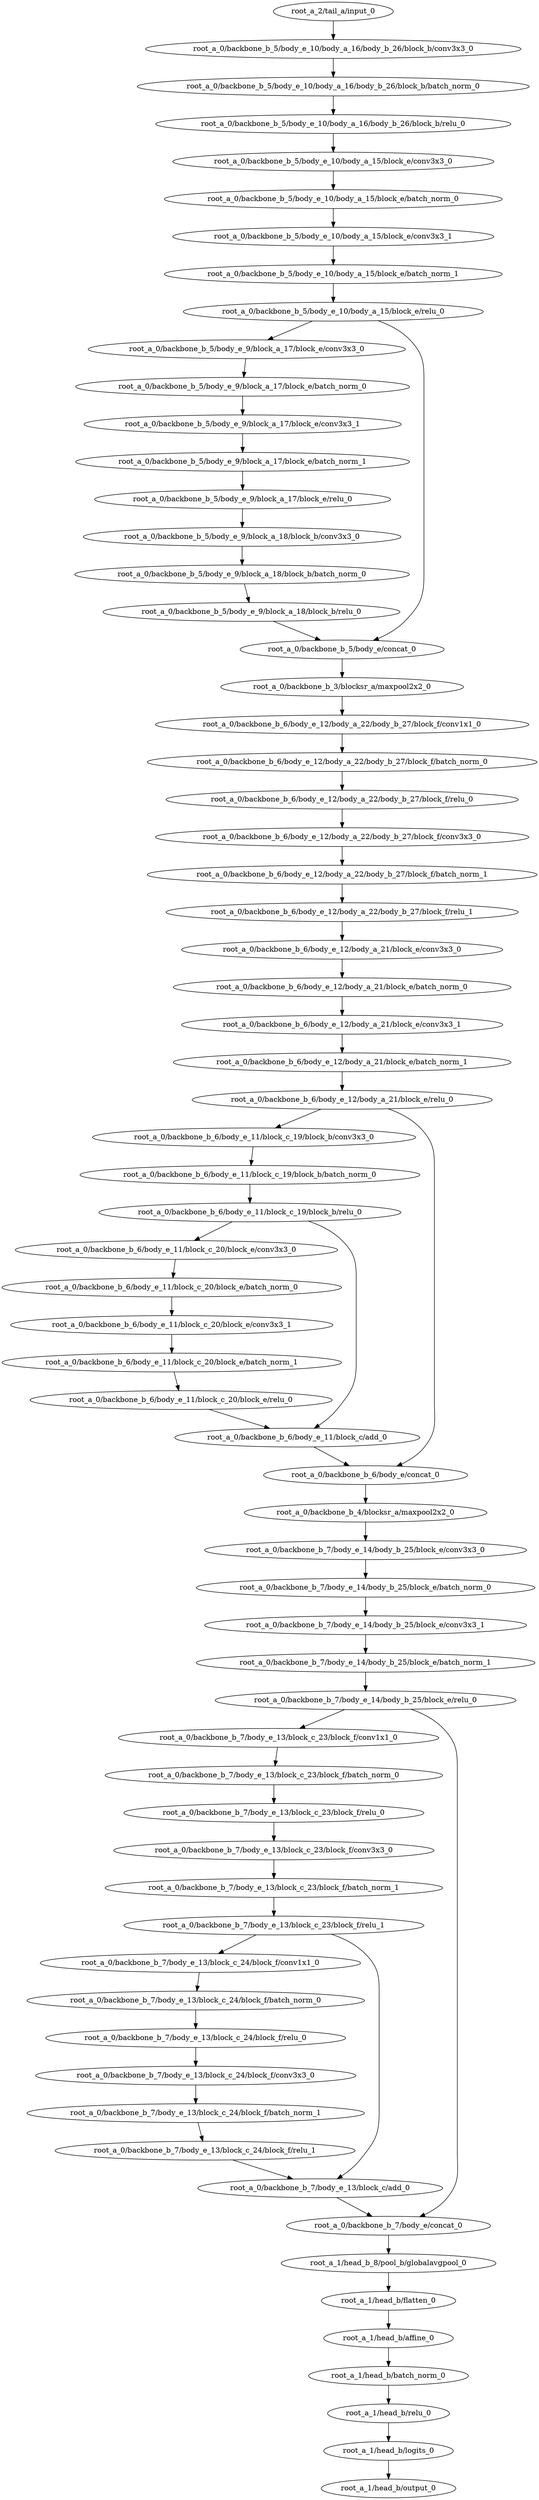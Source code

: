 digraph root_a {
	"root_a_2/tail_a/input_0"
	"root_a_0/backbone_b_5/body_e_10/body_a_16/body_b_26/block_b/conv3x3_0"
	"root_a_0/backbone_b_5/body_e_10/body_a_16/body_b_26/block_b/batch_norm_0"
	"root_a_0/backbone_b_5/body_e_10/body_a_16/body_b_26/block_b/relu_0"
	"root_a_0/backbone_b_5/body_e_10/body_a_15/block_e/conv3x3_0"
	"root_a_0/backbone_b_5/body_e_10/body_a_15/block_e/batch_norm_0"
	"root_a_0/backbone_b_5/body_e_10/body_a_15/block_e/conv3x3_1"
	"root_a_0/backbone_b_5/body_e_10/body_a_15/block_e/batch_norm_1"
	"root_a_0/backbone_b_5/body_e_10/body_a_15/block_e/relu_0"
	"root_a_0/backbone_b_5/body_e_9/block_a_17/block_e/conv3x3_0"
	"root_a_0/backbone_b_5/body_e_9/block_a_17/block_e/batch_norm_0"
	"root_a_0/backbone_b_5/body_e_9/block_a_17/block_e/conv3x3_1"
	"root_a_0/backbone_b_5/body_e_9/block_a_17/block_e/batch_norm_1"
	"root_a_0/backbone_b_5/body_e_9/block_a_17/block_e/relu_0"
	"root_a_0/backbone_b_5/body_e_9/block_a_18/block_b/conv3x3_0"
	"root_a_0/backbone_b_5/body_e_9/block_a_18/block_b/batch_norm_0"
	"root_a_0/backbone_b_5/body_e_9/block_a_18/block_b/relu_0"
	"root_a_0/backbone_b_5/body_e/concat_0"
	"root_a_0/backbone_b_3/blocksr_a/maxpool2x2_0"
	"root_a_0/backbone_b_6/body_e_12/body_a_22/body_b_27/block_f/conv1x1_0"
	"root_a_0/backbone_b_6/body_e_12/body_a_22/body_b_27/block_f/batch_norm_0"
	"root_a_0/backbone_b_6/body_e_12/body_a_22/body_b_27/block_f/relu_0"
	"root_a_0/backbone_b_6/body_e_12/body_a_22/body_b_27/block_f/conv3x3_0"
	"root_a_0/backbone_b_6/body_e_12/body_a_22/body_b_27/block_f/batch_norm_1"
	"root_a_0/backbone_b_6/body_e_12/body_a_22/body_b_27/block_f/relu_1"
	"root_a_0/backbone_b_6/body_e_12/body_a_21/block_e/conv3x3_0"
	"root_a_0/backbone_b_6/body_e_12/body_a_21/block_e/batch_norm_0"
	"root_a_0/backbone_b_6/body_e_12/body_a_21/block_e/conv3x3_1"
	"root_a_0/backbone_b_6/body_e_12/body_a_21/block_e/batch_norm_1"
	"root_a_0/backbone_b_6/body_e_12/body_a_21/block_e/relu_0"
	"root_a_0/backbone_b_6/body_e_11/block_c_19/block_b/conv3x3_0"
	"root_a_0/backbone_b_6/body_e_11/block_c_19/block_b/batch_norm_0"
	"root_a_0/backbone_b_6/body_e_11/block_c_19/block_b/relu_0"
	"root_a_0/backbone_b_6/body_e_11/block_c_20/block_e/conv3x3_0"
	"root_a_0/backbone_b_6/body_e_11/block_c_20/block_e/batch_norm_0"
	"root_a_0/backbone_b_6/body_e_11/block_c_20/block_e/conv3x3_1"
	"root_a_0/backbone_b_6/body_e_11/block_c_20/block_e/batch_norm_1"
	"root_a_0/backbone_b_6/body_e_11/block_c_20/block_e/relu_0"
	"root_a_0/backbone_b_6/body_e_11/block_c/add_0"
	"root_a_0/backbone_b_6/body_e/concat_0"
	"root_a_0/backbone_b_4/blocksr_a/maxpool2x2_0"
	"root_a_0/backbone_b_7/body_e_14/body_b_25/block_e/conv3x3_0"
	"root_a_0/backbone_b_7/body_e_14/body_b_25/block_e/batch_norm_0"
	"root_a_0/backbone_b_7/body_e_14/body_b_25/block_e/conv3x3_1"
	"root_a_0/backbone_b_7/body_e_14/body_b_25/block_e/batch_norm_1"
	"root_a_0/backbone_b_7/body_e_14/body_b_25/block_e/relu_0"
	"root_a_0/backbone_b_7/body_e_13/block_c_23/block_f/conv1x1_0"
	"root_a_0/backbone_b_7/body_e_13/block_c_23/block_f/batch_norm_0"
	"root_a_0/backbone_b_7/body_e_13/block_c_23/block_f/relu_0"
	"root_a_0/backbone_b_7/body_e_13/block_c_23/block_f/conv3x3_0"
	"root_a_0/backbone_b_7/body_e_13/block_c_23/block_f/batch_norm_1"
	"root_a_0/backbone_b_7/body_e_13/block_c_23/block_f/relu_1"
	"root_a_0/backbone_b_7/body_e_13/block_c_24/block_f/conv1x1_0"
	"root_a_0/backbone_b_7/body_e_13/block_c_24/block_f/batch_norm_0"
	"root_a_0/backbone_b_7/body_e_13/block_c_24/block_f/relu_0"
	"root_a_0/backbone_b_7/body_e_13/block_c_24/block_f/conv3x3_0"
	"root_a_0/backbone_b_7/body_e_13/block_c_24/block_f/batch_norm_1"
	"root_a_0/backbone_b_7/body_e_13/block_c_24/block_f/relu_1"
	"root_a_0/backbone_b_7/body_e_13/block_c/add_0"
	"root_a_0/backbone_b_7/body_e/concat_0"
	"root_a_1/head_b_8/pool_b/globalavgpool_0"
	"root_a_1/head_b/flatten_0"
	"root_a_1/head_b/affine_0"
	"root_a_1/head_b/batch_norm_0"
	"root_a_1/head_b/relu_0"
	"root_a_1/head_b/logits_0"
	"root_a_1/head_b/output_0"

	"root_a_2/tail_a/input_0" -> "root_a_0/backbone_b_5/body_e_10/body_a_16/body_b_26/block_b/conv3x3_0"
	"root_a_0/backbone_b_5/body_e_10/body_a_16/body_b_26/block_b/conv3x3_0" -> "root_a_0/backbone_b_5/body_e_10/body_a_16/body_b_26/block_b/batch_norm_0"
	"root_a_0/backbone_b_5/body_e_10/body_a_16/body_b_26/block_b/batch_norm_0" -> "root_a_0/backbone_b_5/body_e_10/body_a_16/body_b_26/block_b/relu_0"
	"root_a_0/backbone_b_5/body_e_10/body_a_16/body_b_26/block_b/relu_0" -> "root_a_0/backbone_b_5/body_e_10/body_a_15/block_e/conv3x3_0"
	"root_a_0/backbone_b_5/body_e_10/body_a_15/block_e/conv3x3_0" -> "root_a_0/backbone_b_5/body_e_10/body_a_15/block_e/batch_norm_0"
	"root_a_0/backbone_b_5/body_e_10/body_a_15/block_e/batch_norm_0" -> "root_a_0/backbone_b_5/body_e_10/body_a_15/block_e/conv3x3_1"
	"root_a_0/backbone_b_5/body_e_10/body_a_15/block_e/conv3x3_1" -> "root_a_0/backbone_b_5/body_e_10/body_a_15/block_e/batch_norm_1"
	"root_a_0/backbone_b_5/body_e_10/body_a_15/block_e/batch_norm_1" -> "root_a_0/backbone_b_5/body_e_10/body_a_15/block_e/relu_0"
	"root_a_0/backbone_b_5/body_e_10/body_a_15/block_e/relu_0" -> "root_a_0/backbone_b_5/body_e_9/block_a_17/block_e/conv3x3_0"
	"root_a_0/backbone_b_5/body_e_9/block_a_17/block_e/conv3x3_0" -> "root_a_0/backbone_b_5/body_e_9/block_a_17/block_e/batch_norm_0"
	"root_a_0/backbone_b_5/body_e_9/block_a_17/block_e/batch_norm_0" -> "root_a_0/backbone_b_5/body_e_9/block_a_17/block_e/conv3x3_1"
	"root_a_0/backbone_b_5/body_e_9/block_a_17/block_e/conv3x3_1" -> "root_a_0/backbone_b_5/body_e_9/block_a_17/block_e/batch_norm_1"
	"root_a_0/backbone_b_5/body_e_9/block_a_17/block_e/batch_norm_1" -> "root_a_0/backbone_b_5/body_e_9/block_a_17/block_e/relu_0"
	"root_a_0/backbone_b_5/body_e_9/block_a_17/block_e/relu_0" -> "root_a_0/backbone_b_5/body_e_9/block_a_18/block_b/conv3x3_0"
	"root_a_0/backbone_b_5/body_e_9/block_a_18/block_b/conv3x3_0" -> "root_a_0/backbone_b_5/body_e_9/block_a_18/block_b/batch_norm_0"
	"root_a_0/backbone_b_5/body_e_9/block_a_18/block_b/batch_norm_0" -> "root_a_0/backbone_b_5/body_e_9/block_a_18/block_b/relu_0"
	"root_a_0/backbone_b_5/body_e_10/body_a_15/block_e/relu_0" -> "root_a_0/backbone_b_5/body_e/concat_0"
	"root_a_0/backbone_b_5/body_e_9/block_a_18/block_b/relu_0" -> "root_a_0/backbone_b_5/body_e/concat_0"
	"root_a_0/backbone_b_5/body_e/concat_0" -> "root_a_0/backbone_b_3/blocksr_a/maxpool2x2_0"
	"root_a_0/backbone_b_3/blocksr_a/maxpool2x2_0" -> "root_a_0/backbone_b_6/body_e_12/body_a_22/body_b_27/block_f/conv1x1_0"
	"root_a_0/backbone_b_6/body_e_12/body_a_22/body_b_27/block_f/conv1x1_0" -> "root_a_0/backbone_b_6/body_e_12/body_a_22/body_b_27/block_f/batch_norm_0"
	"root_a_0/backbone_b_6/body_e_12/body_a_22/body_b_27/block_f/batch_norm_0" -> "root_a_0/backbone_b_6/body_e_12/body_a_22/body_b_27/block_f/relu_0"
	"root_a_0/backbone_b_6/body_e_12/body_a_22/body_b_27/block_f/relu_0" -> "root_a_0/backbone_b_6/body_e_12/body_a_22/body_b_27/block_f/conv3x3_0"
	"root_a_0/backbone_b_6/body_e_12/body_a_22/body_b_27/block_f/conv3x3_0" -> "root_a_0/backbone_b_6/body_e_12/body_a_22/body_b_27/block_f/batch_norm_1"
	"root_a_0/backbone_b_6/body_e_12/body_a_22/body_b_27/block_f/batch_norm_1" -> "root_a_0/backbone_b_6/body_e_12/body_a_22/body_b_27/block_f/relu_1"
	"root_a_0/backbone_b_6/body_e_12/body_a_22/body_b_27/block_f/relu_1" -> "root_a_0/backbone_b_6/body_e_12/body_a_21/block_e/conv3x3_0"
	"root_a_0/backbone_b_6/body_e_12/body_a_21/block_e/conv3x3_0" -> "root_a_0/backbone_b_6/body_e_12/body_a_21/block_e/batch_norm_0"
	"root_a_0/backbone_b_6/body_e_12/body_a_21/block_e/batch_norm_0" -> "root_a_0/backbone_b_6/body_e_12/body_a_21/block_e/conv3x3_1"
	"root_a_0/backbone_b_6/body_e_12/body_a_21/block_e/conv3x3_1" -> "root_a_0/backbone_b_6/body_e_12/body_a_21/block_e/batch_norm_1"
	"root_a_0/backbone_b_6/body_e_12/body_a_21/block_e/batch_norm_1" -> "root_a_0/backbone_b_6/body_e_12/body_a_21/block_e/relu_0"
	"root_a_0/backbone_b_6/body_e_12/body_a_21/block_e/relu_0" -> "root_a_0/backbone_b_6/body_e_11/block_c_19/block_b/conv3x3_0"
	"root_a_0/backbone_b_6/body_e_11/block_c_19/block_b/conv3x3_0" -> "root_a_0/backbone_b_6/body_e_11/block_c_19/block_b/batch_norm_0"
	"root_a_0/backbone_b_6/body_e_11/block_c_19/block_b/batch_norm_0" -> "root_a_0/backbone_b_6/body_e_11/block_c_19/block_b/relu_0"
	"root_a_0/backbone_b_6/body_e_11/block_c_19/block_b/relu_0" -> "root_a_0/backbone_b_6/body_e_11/block_c_20/block_e/conv3x3_0"
	"root_a_0/backbone_b_6/body_e_11/block_c_20/block_e/conv3x3_0" -> "root_a_0/backbone_b_6/body_e_11/block_c_20/block_e/batch_norm_0"
	"root_a_0/backbone_b_6/body_e_11/block_c_20/block_e/batch_norm_0" -> "root_a_0/backbone_b_6/body_e_11/block_c_20/block_e/conv3x3_1"
	"root_a_0/backbone_b_6/body_e_11/block_c_20/block_e/conv3x3_1" -> "root_a_0/backbone_b_6/body_e_11/block_c_20/block_e/batch_norm_1"
	"root_a_0/backbone_b_6/body_e_11/block_c_20/block_e/batch_norm_1" -> "root_a_0/backbone_b_6/body_e_11/block_c_20/block_e/relu_0"
	"root_a_0/backbone_b_6/body_e_11/block_c_20/block_e/relu_0" -> "root_a_0/backbone_b_6/body_e_11/block_c/add_0"
	"root_a_0/backbone_b_6/body_e_11/block_c_19/block_b/relu_0" -> "root_a_0/backbone_b_6/body_e_11/block_c/add_0"
	"root_a_0/backbone_b_6/body_e_11/block_c/add_0" -> "root_a_0/backbone_b_6/body_e/concat_0"
	"root_a_0/backbone_b_6/body_e_12/body_a_21/block_e/relu_0" -> "root_a_0/backbone_b_6/body_e/concat_0"
	"root_a_0/backbone_b_6/body_e/concat_0" -> "root_a_0/backbone_b_4/blocksr_a/maxpool2x2_0"
	"root_a_0/backbone_b_4/blocksr_a/maxpool2x2_0" -> "root_a_0/backbone_b_7/body_e_14/body_b_25/block_e/conv3x3_0"
	"root_a_0/backbone_b_7/body_e_14/body_b_25/block_e/conv3x3_0" -> "root_a_0/backbone_b_7/body_e_14/body_b_25/block_e/batch_norm_0"
	"root_a_0/backbone_b_7/body_e_14/body_b_25/block_e/batch_norm_0" -> "root_a_0/backbone_b_7/body_e_14/body_b_25/block_e/conv3x3_1"
	"root_a_0/backbone_b_7/body_e_14/body_b_25/block_e/conv3x3_1" -> "root_a_0/backbone_b_7/body_e_14/body_b_25/block_e/batch_norm_1"
	"root_a_0/backbone_b_7/body_e_14/body_b_25/block_e/batch_norm_1" -> "root_a_0/backbone_b_7/body_e_14/body_b_25/block_e/relu_0"
	"root_a_0/backbone_b_7/body_e_14/body_b_25/block_e/relu_0" -> "root_a_0/backbone_b_7/body_e_13/block_c_23/block_f/conv1x1_0"
	"root_a_0/backbone_b_7/body_e_13/block_c_23/block_f/conv1x1_0" -> "root_a_0/backbone_b_7/body_e_13/block_c_23/block_f/batch_norm_0"
	"root_a_0/backbone_b_7/body_e_13/block_c_23/block_f/batch_norm_0" -> "root_a_0/backbone_b_7/body_e_13/block_c_23/block_f/relu_0"
	"root_a_0/backbone_b_7/body_e_13/block_c_23/block_f/relu_0" -> "root_a_0/backbone_b_7/body_e_13/block_c_23/block_f/conv3x3_0"
	"root_a_0/backbone_b_7/body_e_13/block_c_23/block_f/conv3x3_0" -> "root_a_0/backbone_b_7/body_e_13/block_c_23/block_f/batch_norm_1"
	"root_a_0/backbone_b_7/body_e_13/block_c_23/block_f/batch_norm_1" -> "root_a_0/backbone_b_7/body_e_13/block_c_23/block_f/relu_1"
	"root_a_0/backbone_b_7/body_e_13/block_c_23/block_f/relu_1" -> "root_a_0/backbone_b_7/body_e_13/block_c_24/block_f/conv1x1_0"
	"root_a_0/backbone_b_7/body_e_13/block_c_24/block_f/conv1x1_0" -> "root_a_0/backbone_b_7/body_e_13/block_c_24/block_f/batch_norm_0"
	"root_a_0/backbone_b_7/body_e_13/block_c_24/block_f/batch_norm_0" -> "root_a_0/backbone_b_7/body_e_13/block_c_24/block_f/relu_0"
	"root_a_0/backbone_b_7/body_e_13/block_c_24/block_f/relu_0" -> "root_a_0/backbone_b_7/body_e_13/block_c_24/block_f/conv3x3_0"
	"root_a_0/backbone_b_7/body_e_13/block_c_24/block_f/conv3x3_0" -> "root_a_0/backbone_b_7/body_e_13/block_c_24/block_f/batch_norm_1"
	"root_a_0/backbone_b_7/body_e_13/block_c_24/block_f/batch_norm_1" -> "root_a_0/backbone_b_7/body_e_13/block_c_24/block_f/relu_1"
	"root_a_0/backbone_b_7/body_e_13/block_c_23/block_f/relu_1" -> "root_a_0/backbone_b_7/body_e_13/block_c/add_0"
	"root_a_0/backbone_b_7/body_e_13/block_c_24/block_f/relu_1" -> "root_a_0/backbone_b_7/body_e_13/block_c/add_0"
	"root_a_0/backbone_b_7/body_e_13/block_c/add_0" -> "root_a_0/backbone_b_7/body_e/concat_0"
	"root_a_0/backbone_b_7/body_e_14/body_b_25/block_e/relu_0" -> "root_a_0/backbone_b_7/body_e/concat_0"
	"root_a_0/backbone_b_7/body_e/concat_0" -> "root_a_1/head_b_8/pool_b/globalavgpool_0"
	"root_a_1/head_b_8/pool_b/globalavgpool_0" -> "root_a_1/head_b/flatten_0"
	"root_a_1/head_b/flatten_0" -> "root_a_1/head_b/affine_0"
	"root_a_1/head_b/affine_0" -> "root_a_1/head_b/batch_norm_0"
	"root_a_1/head_b/batch_norm_0" -> "root_a_1/head_b/relu_0"
	"root_a_1/head_b/relu_0" -> "root_a_1/head_b/logits_0"
	"root_a_1/head_b/logits_0" -> "root_a_1/head_b/output_0"

}